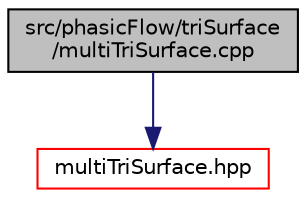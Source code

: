 digraph "src/phasicFlow/triSurface/multiTriSurface.cpp"
{
 // LATEX_PDF_SIZE
  edge [fontname="Helvetica",fontsize="10",labelfontname="Helvetica",labelfontsize="10"];
  node [fontname="Helvetica",fontsize="10",shape=record];
  Node1 [label="src/phasicFlow/triSurface\l/multiTriSurface.cpp",height=0.2,width=0.4,color="black", fillcolor="grey75", style="filled", fontcolor="black",tooltip=" "];
  Node1 -> Node2 [color="midnightblue",fontsize="10",style="solid",fontname="Helvetica"];
  Node2 [label="multiTriSurface.hpp",height=0.2,width=0.4,color="red", fillcolor="white", style="filled",URL="$multiTriSurface_8hpp.html",tooltip=" "];
}
